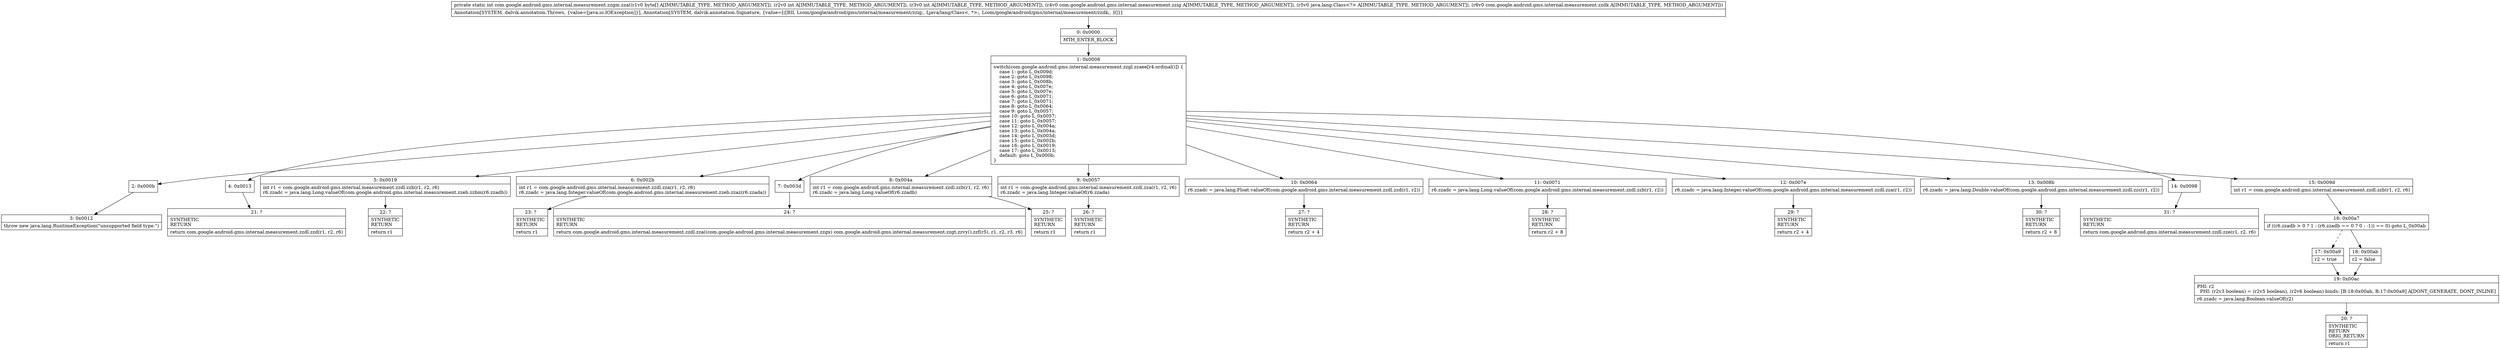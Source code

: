 digraph "CFG forcom.google.android.gms.internal.measurement.zzgm.zza([BIILcom\/google\/android\/gms\/internal\/measurement\/zzig;Ljava\/lang\/Class;Lcom\/google\/android\/gms\/internal\/measurement\/zzdk;)I" {
Node_0 [shape=record,label="{0\:\ 0x0000|MTH_ENTER_BLOCK\l}"];
Node_1 [shape=record,label="{1\:\ 0x0008|switch(com.google.android.gms.internal.measurement.zzgl.zzaee[r4.ordinal()]) \{\l    case 1: goto L_0x009d;\l    case 2: goto L_0x0098;\l    case 3: goto L_0x008b;\l    case 4: goto L_0x007e;\l    case 5: goto L_0x007e;\l    case 6: goto L_0x0071;\l    case 7: goto L_0x0071;\l    case 8: goto L_0x0064;\l    case 9: goto L_0x0057;\l    case 10: goto L_0x0057;\l    case 11: goto L_0x0057;\l    case 12: goto L_0x004a;\l    case 13: goto L_0x004a;\l    case 14: goto L_0x003d;\l    case 15: goto L_0x002b;\l    case 16: goto L_0x0019;\l    case 17: goto L_0x0013;\l    default: goto L_0x000b;\l\}\l}"];
Node_2 [shape=record,label="{2\:\ 0x000b}"];
Node_3 [shape=record,label="{3\:\ 0x0012|throw new java.lang.RuntimeException(\"unsupported field type.\")\l}"];
Node_4 [shape=record,label="{4\:\ 0x0013}"];
Node_5 [shape=record,label="{5\:\ 0x0019|int r1 = com.google.android.gms.internal.measurement.zzdl.zzb(r1, r2, r6)\lr6.zzadc = java.lang.Long.valueOf(com.google.android.gms.internal.measurement.zzeb.zzbm(r6.zzadb))\l}"];
Node_6 [shape=record,label="{6\:\ 0x002b|int r1 = com.google.android.gms.internal.measurement.zzdl.zza(r1, r2, r6)\lr6.zzadc = java.lang.Integer.valueOf(com.google.android.gms.internal.measurement.zzeb.zzaz(r6.zzada))\l}"];
Node_7 [shape=record,label="{7\:\ 0x003d}"];
Node_8 [shape=record,label="{8\:\ 0x004a|int r1 = com.google.android.gms.internal.measurement.zzdl.zzb(r1, r2, r6)\lr6.zzadc = java.lang.Long.valueOf(r6.zzadb)\l}"];
Node_9 [shape=record,label="{9\:\ 0x0057|int r1 = com.google.android.gms.internal.measurement.zzdl.zza(r1, r2, r6)\lr6.zzadc = java.lang.Integer.valueOf(r6.zzada)\l}"];
Node_10 [shape=record,label="{10\:\ 0x0064|r6.zzadc = java.lang.Float.valueOf(com.google.android.gms.internal.measurement.zzdl.zzd(r1, r2))\l}"];
Node_11 [shape=record,label="{11\:\ 0x0071|r6.zzadc = java.lang.Long.valueOf(com.google.android.gms.internal.measurement.zzdl.zzb(r1, r2))\l}"];
Node_12 [shape=record,label="{12\:\ 0x007e|r6.zzadc = java.lang.Integer.valueOf(com.google.android.gms.internal.measurement.zzdl.zza(r1, r2))\l}"];
Node_13 [shape=record,label="{13\:\ 0x008b|r6.zzadc = java.lang.Double.valueOf(com.google.android.gms.internal.measurement.zzdl.zzc(r1, r2))\l}"];
Node_14 [shape=record,label="{14\:\ 0x0098}"];
Node_15 [shape=record,label="{15\:\ 0x009d|int r1 = com.google.android.gms.internal.measurement.zzdl.zzb(r1, r2, r6)\l}"];
Node_16 [shape=record,label="{16\:\ 0x00a7|if ((r6.zzadb \> 0 ? 1 : (r6.zzadb == 0 ? 0 : \-1)) == 0) goto L_0x00ab\l}"];
Node_17 [shape=record,label="{17\:\ 0x00a9|r2 = true\l}"];
Node_18 [shape=record,label="{18\:\ 0x00ab|r2 = false\l}"];
Node_19 [shape=record,label="{19\:\ 0x00ac|PHI: r2 \l  PHI: (r2v3 boolean) = (r2v5 boolean), (r2v6 boolean) binds: [B:18:0x00ab, B:17:0x00a9] A[DONT_GENERATE, DONT_INLINE]\l|r6.zzadc = java.lang.Boolean.valueOf(r2)\l}"];
Node_20 [shape=record,label="{20\:\ ?|SYNTHETIC\lRETURN\lORIG_RETURN\l|return r1\l}"];
Node_21 [shape=record,label="{21\:\ ?|SYNTHETIC\lRETURN\l|return com.google.android.gms.internal.measurement.zzdl.zzd(r1, r2, r6)\l}"];
Node_22 [shape=record,label="{22\:\ ?|SYNTHETIC\lRETURN\l|return r1\l}"];
Node_23 [shape=record,label="{23\:\ ?|SYNTHETIC\lRETURN\l|return r1\l}"];
Node_24 [shape=record,label="{24\:\ ?|SYNTHETIC\lRETURN\l|return com.google.android.gms.internal.measurement.zzdl.zza((com.google.android.gms.internal.measurement.zzgx) com.google.android.gms.internal.measurement.zzgt.zzvy().zzf(r5), r1, r2, r3, r6)\l}"];
Node_25 [shape=record,label="{25\:\ ?|SYNTHETIC\lRETURN\l|return r1\l}"];
Node_26 [shape=record,label="{26\:\ ?|SYNTHETIC\lRETURN\l|return r1\l}"];
Node_27 [shape=record,label="{27\:\ ?|SYNTHETIC\lRETURN\l|return r2 + 4\l}"];
Node_28 [shape=record,label="{28\:\ ?|SYNTHETIC\lRETURN\l|return r2 + 8\l}"];
Node_29 [shape=record,label="{29\:\ ?|SYNTHETIC\lRETURN\l|return r2 + 4\l}"];
Node_30 [shape=record,label="{30\:\ ?|SYNTHETIC\lRETURN\l|return r2 + 8\l}"];
Node_31 [shape=record,label="{31\:\ ?|SYNTHETIC\lRETURN\l|return com.google.android.gms.internal.measurement.zzdl.zze(r1, r2, r6)\l}"];
MethodNode[shape=record,label="{private static int com.google.android.gms.internal.measurement.zzgm.zza((r1v0 byte[] A[IMMUTABLE_TYPE, METHOD_ARGUMENT]), (r2v0 int A[IMMUTABLE_TYPE, METHOD_ARGUMENT]), (r3v0 int A[IMMUTABLE_TYPE, METHOD_ARGUMENT]), (r4v0 com.google.android.gms.internal.measurement.zzig A[IMMUTABLE_TYPE, METHOD_ARGUMENT]), (r5v0 java.lang.Class\<?\> A[IMMUTABLE_TYPE, METHOD_ARGUMENT]), (r6v0 com.google.android.gms.internal.measurement.zzdk A[IMMUTABLE_TYPE, METHOD_ARGUMENT]))  | Annotation[SYSTEM, dalvik.annotation.Throws, \{value=[java.io.IOException]\}], Annotation[SYSTEM, dalvik.annotation.Signature, \{value=[([BII, Lcom\/google\/android\/gms\/internal\/measurement\/zzig;, Ljava\/lang\/Class\<, *\>;, Lcom\/google\/android\/gms\/internal\/measurement\/zzdk;, )I]\}]\l}"];
MethodNode -> Node_0;
Node_0 -> Node_1;
Node_1 -> Node_2;
Node_1 -> Node_4;
Node_1 -> Node_5;
Node_1 -> Node_6;
Node_1 -> Node_7;
Node_1 -> Node_8;
Node_1 -> Node_9;
Node_1 -> Node_10;
Node_1 -> Node_11;
Node_1 -> Node_12;
Node_1 -> Node_13;
Node_1 -> Node_14;
Node_1 -> Node_15;
Node_2 -> Node_3;
Node_4 -> Node_21;
Node_5 -> Node_22;
Node_6 -> Node_23;
Node_7 -> Node_24;
Node_8 -> Node_25;
Node_9 -> Node_26;
Node_10 -> Node_27;
Node_11 -> Node_28;
Node_12 -> Node_29;
Node_13 -> Node_30;
Node_14 -> Node_31;
Node_15 -> Node_16;
Node_16 -> Node_17[style=dashed];
Node_16 -> Node_18;
Node_17 -> Node_19;
Node_18 -> Node_19;
Node_19 -> Node_20;
}

